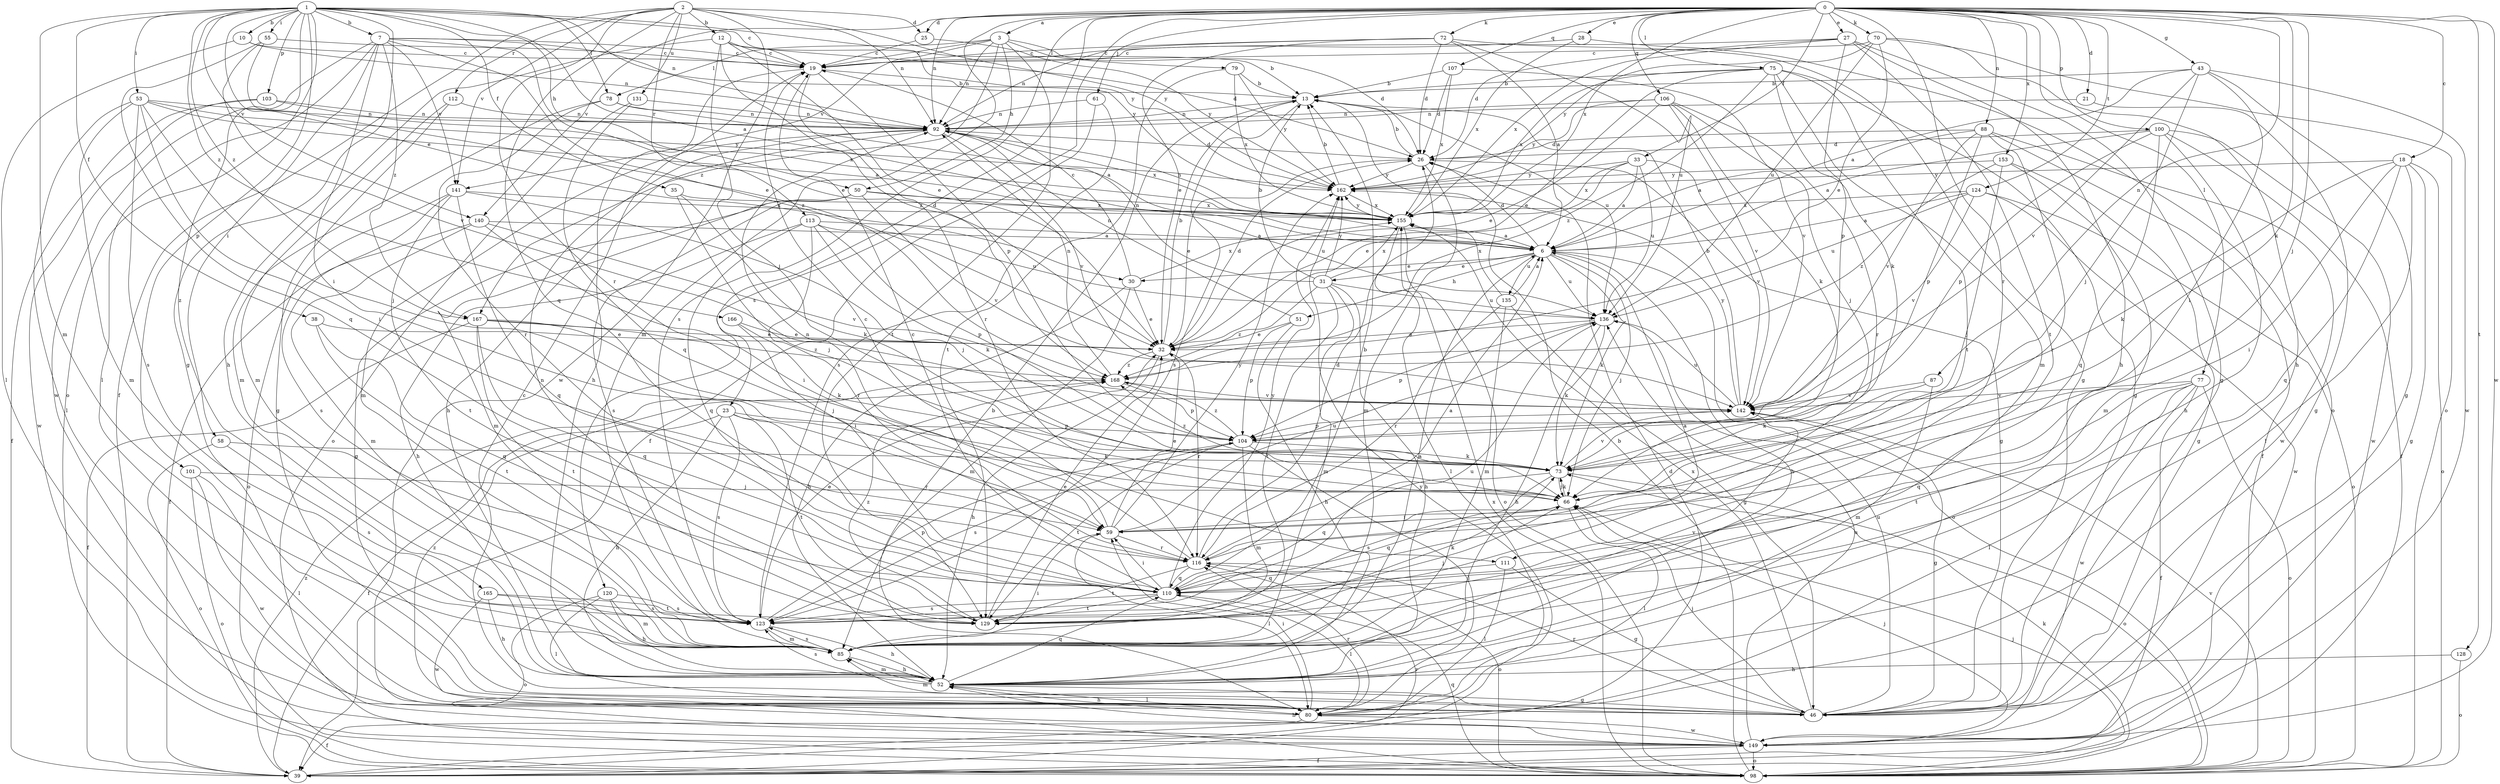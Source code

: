 strict digraph  {
0;
1;
2;
3;
6;
7;
10;
12;
13;
18;
19;
21;
23;
25;
26;
27;
28;
30;
31;
32;
33;
35;
38;
39;
43;
46;
50;
51;
52;
53;
55;
58;
59;
61;
66;
70;
72;
73;
75;
77;
78;
79;
80;
85;
87;
88;
92;
98;
100;
101;
103;
104;
106;
107;
110;
111;
112;
113;
116;
120;
123;
124;
128;
129;
131;
135;
136;
140;
141;
142;
149;
153;
155;
162;
165;
166;
167;
168;
0 -> 3  [label=a];
0 -> 18  [label=c];
0 -> 21  [label=d];
0 -> 23  [label=d];
0 -> 25  [label=d];
0 -> 27  [label=e];
0 -> 28  [label=e];
0 -> 33  [label=f];
0 -> 43  [label=g];
0 -> 61  [label=j];
0 -> 66  [label=j];
0 -> 70  [label=k];
0 -> 72  [label=k];
0 -> 73  [label=k];
0 -> 75  [label=l];
0 -> 77  [label=l];
0 -> 85  [label=m];
0 -> 87  [label=n];
0 -> 88  [label=n];
0 -> 92  [label=n];
0 -> 100  [label=p];
0 -> 106  [label=q];
0 -> 107  [label=q];
0 -> 111  [label=r];
0 -> 120  [label=s];
0 -> 123  [label=s];
0 -> 124  [label=t];
0 -> 128  [label=t];
0 -> 140  [label=v];
0 -> 149  [label=w];
0 -> 153  [label=x];
0 -> 155  [label=x];
1 -> 6  [label=a];
1 -> 7  [label=b];
1 -> 10  [label=b];
1 -> 19  [label=c];
1 -> 30  [label=e];
1 -> 35  [label=f];
1 -> 38  [label=f];
1 -> 46  [label=g];
1 -> 50  [label=h];
1 -> 53  [label=i];
1 -> 55  [label=i];
1 -> 78  [label=l];
1 -> 85  [label=m];
1 -> 92  [label=n];
1 -> 98  [label=o];
1 -> 101  [label=p];
1 -> 103  [label=p];
1 -> 140  [label=v];
1 -> 162  [label=y];
1 -> 165  [label=z];
1 -> 166  [label=z];
1 -> 167  [label=z];
2 -> 12  [label=b];
2 -> 25  [label=d];
2 -> 39  [label=f];
2 -> 92  [label=n];
2 -> 110  [label=q];
2 -> 111  [label=r];
2 -> 112  [label=r];
2 -> 113  [label=r];
2 -> 131  [label=u];
2 -> 141  [label=v];
2 -> 149  [label=w];
2 -> 162  [label=y];
3 -> 19  [label=c];
3 -> 26  [label=d];
3 -> 50  [label=h];
3 -> 78  [label=l];
3 -> 79  [label=l];
3 -> 92  [label=n];
3 -> 129  [label=t];
3 -> 141  [label=v];
3 -> 167  [label=z];
6 -> 26  [label=d];
6 -> 30  [label=e];
6 -> 31  [label=e];
6 -> 51  [label=h];
6 -> 52  [label=h];
6 -> 66  [label=j];
6 -> 73  [label=k];
6 -> 98  [label=o];
6 -> 135  [label=u];
6 -> 136  [label=u];
7 -> 19  [label=c];
7 -> 32  [label=e];
7 -> 58  [label=i];
7 -> 59  [label=i];
7 -> 80  [label=l];
7 -> 141  [label=v];
7 -> 149  [label=w];
7 -> 162  [label=y];
7 -> 167  [label=z];
7 -> 168  [label=z];
10 -> 19  [label=c];
10 -> 80  [label=l];
10 -> 92  [label=n];
12 -> 13  [label=b];
12 -> 19  [label=c];
12 -> 26  [label=d];
12 -> 32  [label=e];
12 -> 52  [label=h];
12 -> 66  [label=j];
12 -> 168  [label=z];
13 -> 92  [label=n];
13 -> 123  [label=s];
13 -> 136  [label=u];
18 -> 46  [label=g];
18 -> 59  [label=i];
18 -> 73  [label=k];
18 -> 80  [label=l];
18 -> 98  [label=o];
18 -> 110  [label=q];
18 -> 162  [label=y];
19 -> 13  [label=b];
19 -> 52  [label=h];
19 -> 104  [label=p];
19 -> 116  [label=r];
21 -> 46  [label=g];
21 -> 92  [label=n];
23 -> 39  [label=f];
23 -> 52  [label=h];
23 -> 104  [label=p];
23 -> 116  [label=r];
23 -> 123  [label=s];
23 -> 129  [label=t];
25 -> 19  [label=c];
25 -> 162  [label=y];
26 -> 13  [label=b];
26 -> 32  [label=e];
26 -> 46  [label=g];
26 -> 85  [label=m];
26 -> 162  [label=y];
27 -> 19  [label=c];
27 -> 26  [label=d];
27 -> 46  [label=g];
27 -> 52  [label=h];
27 -> 104  [label=p];
27 -> 129  [label=t];
27 -> 155  [label=x];
28 -> 19  [label=c];
28 -> 98  [label=o];
28 -> 155  [label=x];
30 -> 19  [label=c];
30 -> 32  [label=e];
30 -> 52  [label=h];
30 -> 85  [label=m];
30 -> 155  [label=x];
31 -> 13  [label=b];
31 -> 52  [label=h];
31 -> 85  [label=m];
31 -> 92  [label=n];
31 -> 129  [label=t];
31 -> 136  [label=u];
31 -> 155  [label=x];
31 -> 162  [label=y];
31 -> 168  [label=z];
32 -> 13  [label=b];
32 -> 26  [label=d];
32 -> 52  [label=h];
32 -> 116  [label=r];
32 -> 168  [label=z];
33 -> 6  [label=a];
33 -> 32  [label=e];
33 -> 136  [label=u];
33 -> 142  [label=v];
33 -> 155  [label=x];
33 -> 162  [label=y];
35 -> 66  [label=j];
35 -> 73  [label=k];
35 -> 155  [label=x];
38 -> 32  [label=e];
38 -> 110  [label=q];
38 -> 129  [label=t];
39 -> 26  [label=d];
39 -> 116  [label=r];
39 -> 162  [label=y];
39 -> 168  [label=z];
43 -> 6  [label=a];
43 -> 13  [label=b];
43 -> 46  [label=g];
43 -> 59  [label=i];
43 -> 66  [label=j];
43 -> 142  [label=v];
43 -> 149  [label=w];
46 -> 19  [label=c];
46 -> 66  [label=j];
46 -> 85  [label=m];
46 -> 116  [label=r];
46 -> 136  [label=u];
46 -> 155  [label=x];
50 -> 46  [label=g];
50 -> 85  [label=m];
50 -> 123  [label=s];
50 -> 136  [label=u];
50 -> 142  [label=v];
50 -> 155  [label=x];
51 -> 32  [label=e];
51 -> 52  [label=h];
51 -> 92  [label=n];
51 -> 104  [label=p];
52 -> 46  [label=g];
52 -> 80  [label=l];
52 -> 85  [label=m];
52 -> 110  [label=q];
52 -> 123  [label=s];
53 -> 6  [label=a];
53 -> 59  [label=i];
53 -> 66  [label=j];
53 -> 80  [label=l];
53 -> 85  [label=m];
53 -> 92  [label=n];
53 -> 123  [label=s];
53 -> 162  [label=y];
55 -> 19  [label=c];
55 -> 32  [label=e];
55 -> 110  [label=q];
55 -> 142  [label=v];
58 -> 73  [label=k];
58 -> 98  [label=o];
58 -> 123  [label=s];
59 -> 32  [label=e];
59 -> 80  [label=l];
59 -> 92  [label=n];
59 -> 116  [label=r];
59 -> 136  [label=u];
59 -> 162  [label=y];
61 -> 39  [label=f];
61 -> 92  [label=n];
61 -> 123  [label=s];
66 -> 59  [label=i];
66 -> 73  [label=k];
66 -> 80  [label=l];
66 -> 110  [label=q];
70 -> 19  [label=c];
70 -> 32  [label=e];
70 -> 52  [label=h];
70 -> 98  [label=o];
70 -> 136  [label=u];
70 -> 162  [label=y];
72 -> 6  [label=a];
72 -> 19  [label=c];
72 -> 26  [label=d];
72 -> 32  [label=e];
72 -> 46  [label=g];
72 -> 92  [label=n];
72 -> 136  [label=u];
73 -> 66  [label=j];
73 -> 98  [label=o];
73 -> 110  [label=q];
73 -> 123  [label=s];
73 -> 142  [label=v];
73 -> 168  [label=z];
75 -> 13  [label=b];
75 -> 32  [label=e];
75 -> 46  [label=g];
75 -> 73  [label=k];
75 -> 85  [label=m];
75 -> 129  [label=t];
75 -> 155  [label=x];
75 -> 168  [label=z];
77 -> 39  [label=f];
77 -> 80  [label=l];
77 -> 98  [label=o];
77 -> 110  [label=q];
77 -> 129  [label=t];
77 -> 142  [label=v];
77 -> 149  [label=w];
78 -> 6  [label=a];
78 -> 85  [label=m];
78 -> 92  [label=n];
78 -> 116  [label=r];
79 -> 13  [label=b];
79 -> 129  [label=t];
79 -> 155  [label=x];
79 -> 162  [label=y];
80 -> 13  [label=b];
80 -> 39  [label=f];
80 -> 52  [label=h];
80 -> 59  [label=i];
80 -> 116  [label=r];
80 -> 149  [label=w];
80 -> 168  [label=z];
85 -> 6  [label=a];
85 -> 52  [label=h];
85 -> 59  [label=i];
85 -> 123  [label=s];
85 -> 142  [label=v];
87 -> 73  [label=k];
87 -> 85  [label=m];
87 -> 142  [label=v];
88 -> 6  [label=a];
88 -> 26  [label=d];
88 -> 39  [label=f];
88 -> 104  [label=p];
88 -> 116  [label=r];
88 -> 142  [label=v];
88 -> 149  [label=w];
92 -> 26  [label=d];
92 -> 52  [label=h];
92 -> 85  [label=m];
92 -> 142  [label=v];
92 -> 155  [label=x];
98 -> 13  [label=b];
98 -> 66  [label=j];
98 -> 73  [label=k];
98 -> 110  [label=q];
98 -> 142  [label=v];
98 -> 155  [label=x];
100 -> 6  [label=a];
100 -> 26  [label=d];
100 -> 39  [label=f];
100 -> 52  [label=h];
100 -> 104  [label=p];
100 -> 110  [label=q];
100 -> 149  [label=w];
101 -> 66  [label=j];
101 -> 80  [label=l];
101 -> 98  [label=o];
101 -> 149  [label=w];
103 -> 39  [label=f];
103 -> 92  [label=n];
103 -> 149  [label=w];
103 -> 155  [label=x];
104 -> 73  [label=k];
104 -> 80  [label=l];
104 -> 85  [label=m];
104 -> 123  [label=s];
104 -> 129  [label=t];
104 -> 168  [label=z];
106 -> 32  [label=e];
106 -> 66  [label=j];
106 -> 73  [label=k];
106 -> 92  [label=n];
106 -> 116  [label=r];
106 -> 142  [label=v];
106 -> 162  [label=y];
107 -> 13  [label=b];
107 -> 26  [label=d];
107 -> 142  [label=v];
107 -> 155  [label=x];
110 -> 6  [label=a];
110 -> 13  [label=b];
110 -> 19  [label=c];
110 -> 59  [label=i];
110 -> 80  [label=l];
110 -> 123  [label=s];
110 -> 129  [label=t];
110 -> 162  [label=y];
111 -> 46  [label=g];
111 -> 80  [label=l];
111 -> 110  [label=q];
112 -> 46  [label=g];
112 -> 85  [label=m];
112 -> 92  [label=n];
113 -> 6  [label=a];
113 -> 52  [label=h];
113 -> 73  [label=k];
113 -> 104  [label=p];
113 -> 110  [label=q];
113 -> 116  [label=r];
113 -> 136  [label=u];
116 -> 6  [label=a];
116 -> 19  [label=c];
116 -> 26  [label=d];
116 -> 98  [label=o];
116 -> 110  [label=q];
116 -> 129  [label=t];
120 -> 52  [label=h];
120 -> 80  [label=l];
120 -> 85  [label=m];
120 -> 98  [label=o];
120 -> 123  [label=s];
123 -> 32  [label=e];
123 -> 52  [label=h];
123 -> 66  [label=j];
123 -> 85  [label=m];
123 -> 104  [label=p];
123 -> 136  [label=u];
124 -> 6  [label=a];
124 -> 98  [label=o];
124 -> 136  [label=u];
124 -> 142  [label=v];
124 -> 149  [label=w];
124 -> 155  [label=x];
128 -> 52  [label=h];
128 -> 98  [label=o];
129 -> 32  [label=e];
129 -> 73  [label=k];
129 -> 92  [label=n];
129 -> 168  [label=z];
131 -> 92  [label=n];
131 -> 98  [label=o];
131 -> 110  [label=q];
135 -> 6  [label=a];
135 -> 46  [label=g];
135 -> 85  [label=m];
135 -> 116  [label=r];
135 -> 155  [label=x];
136 -> 32  [label=e];
136 -> 52  [label=h];
136 -> 73  [label=k];
136 -> 104  [label=p];
140 -> 6  [label=a];
140 -> 39  [label=f];
140 -> 59  [label=i];
140 -> 85  [label=m];
140 -> 142  [label=v];
141 -> 66  [label=j];
141 -> 98  [label=o];
141 -> 110  [label=q];
141 -> 123  [label=s];
141 -> 129  [label=t];
141 -> 155  [label=x];
142 -> 13  [label=b];
142 -> 46  [label=g];
142 -> 104  [label=p];
142 -> 136  [label=u];
142 -> 162  [label=y];
149 -> 39  [label=f];
149 -> 52  [label=h];
149 -> 66  [label=j];
149 -> 98  [label=o];
149 -> 136  [label=u];
153 -> 46  [label=g];
153 -> 66  [label=j];
153 -> 85  [label=m];
153 -> 162  [label=y];
153 -> 168  [label=z];
155 -> 6  [label=a];
155 -> 80  [label=l];
155 -> 92  [label=n];
155 -> 98  [label=o];
155 -> 162  [label=y];
162 -> 13  [label=b];
162 -> 155  [label=x];
165 -> 52  [label=h];
165 -> 123  [label=s];
165 -> 129  [label=t];
165 -> 149  [label=w];
166 -> 32  [label=e];
166 -> 59  [label=i];
166 -> 73  [label=k];
167 -> 32  [label=e];
167 -> 39  [label=f];
167 -> 66  [label=j];
167 -> 110  [label=q];
167 -> 129  [label=t];
167 -> 168  [label=z];
168 -> 92  [label=n];
168 -> 104  [label=p];
168 -> 142  [label=v];
}
